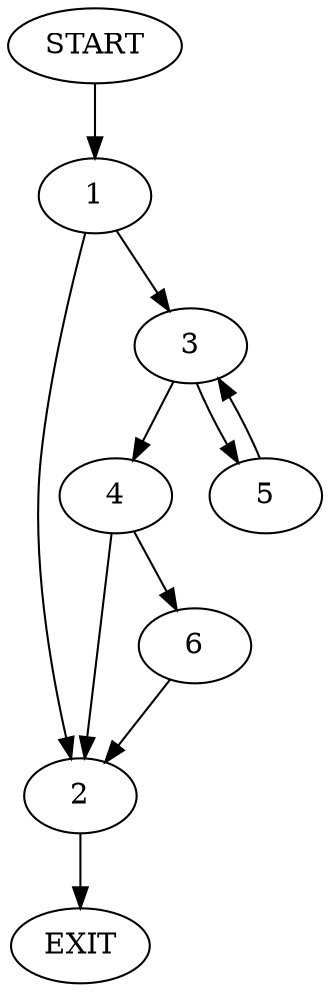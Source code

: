 digraph {
0 [label="START"];
1;
2;
3;
4;
5;
6;
7 [label="EXIT"];
0 -> 1;
1 -> 2;
1 -> 3;
2 -> 7;
3 -> 4;
3 -> 5;
4 -> 2;
4 -> 6;
5 -> 3;
6 -> 2;
}